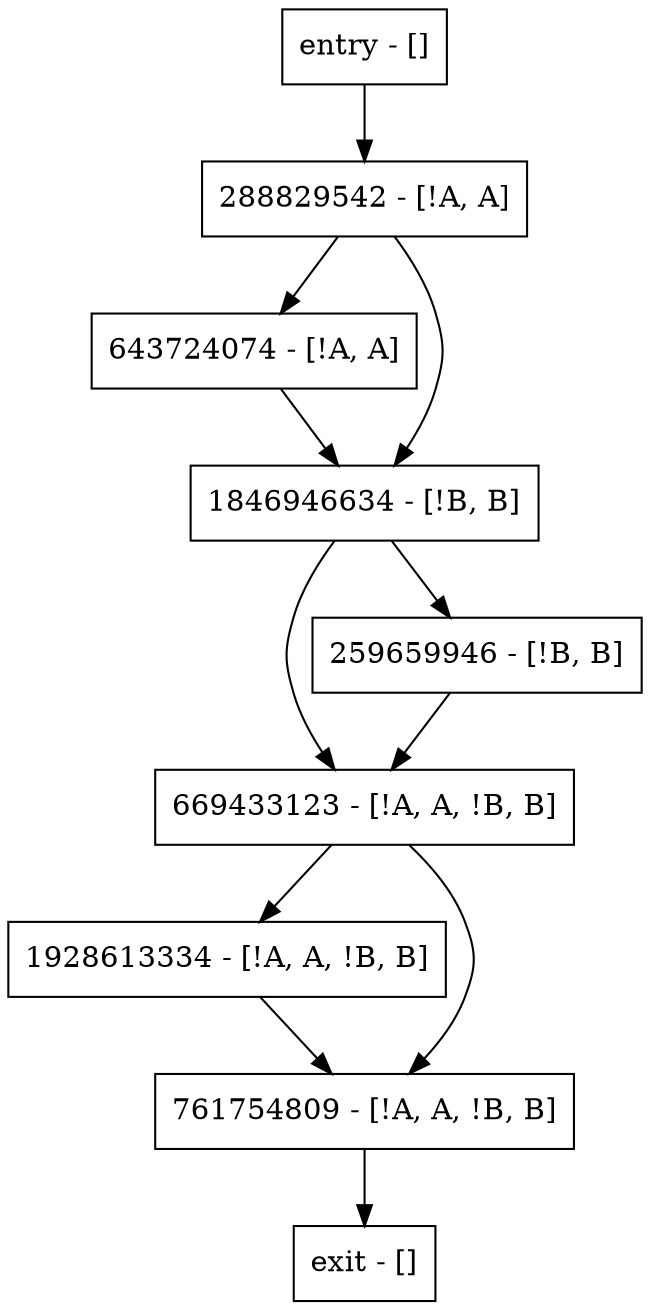 digraph main {
node [shape=record];
entry [label="entry - []"];
exit [label="exit - []"];
288829542 [label="288829542 - [!A, A]"];
669433123 [label="669433123 - [!A, A, !B, B]"];
643724074 [label="643724074 - [!A, A]"];
1928613334 [label="1928613334 - [!A, A, !B, B]"];
1846946634 [label="1846946634 - [!B, B]"];
259659946 [label="259659946 - [!B, B]"];
761754809 [label="761754809 - [!A, A, !B, B]"];
entry;
exit;
entry -> 288829542;
288829542 -> 643724074;
288829542 -> 1846946634;
669433123 -> 1928613334;
669433123 -> 761754809;
643724074 -> 1846946634;
1928613334 -> 761754809;
1846946634 -> 669433123;
1846946634 -> 259659946;
259659946 -> 669433123;
761754809 -> exit;
}
